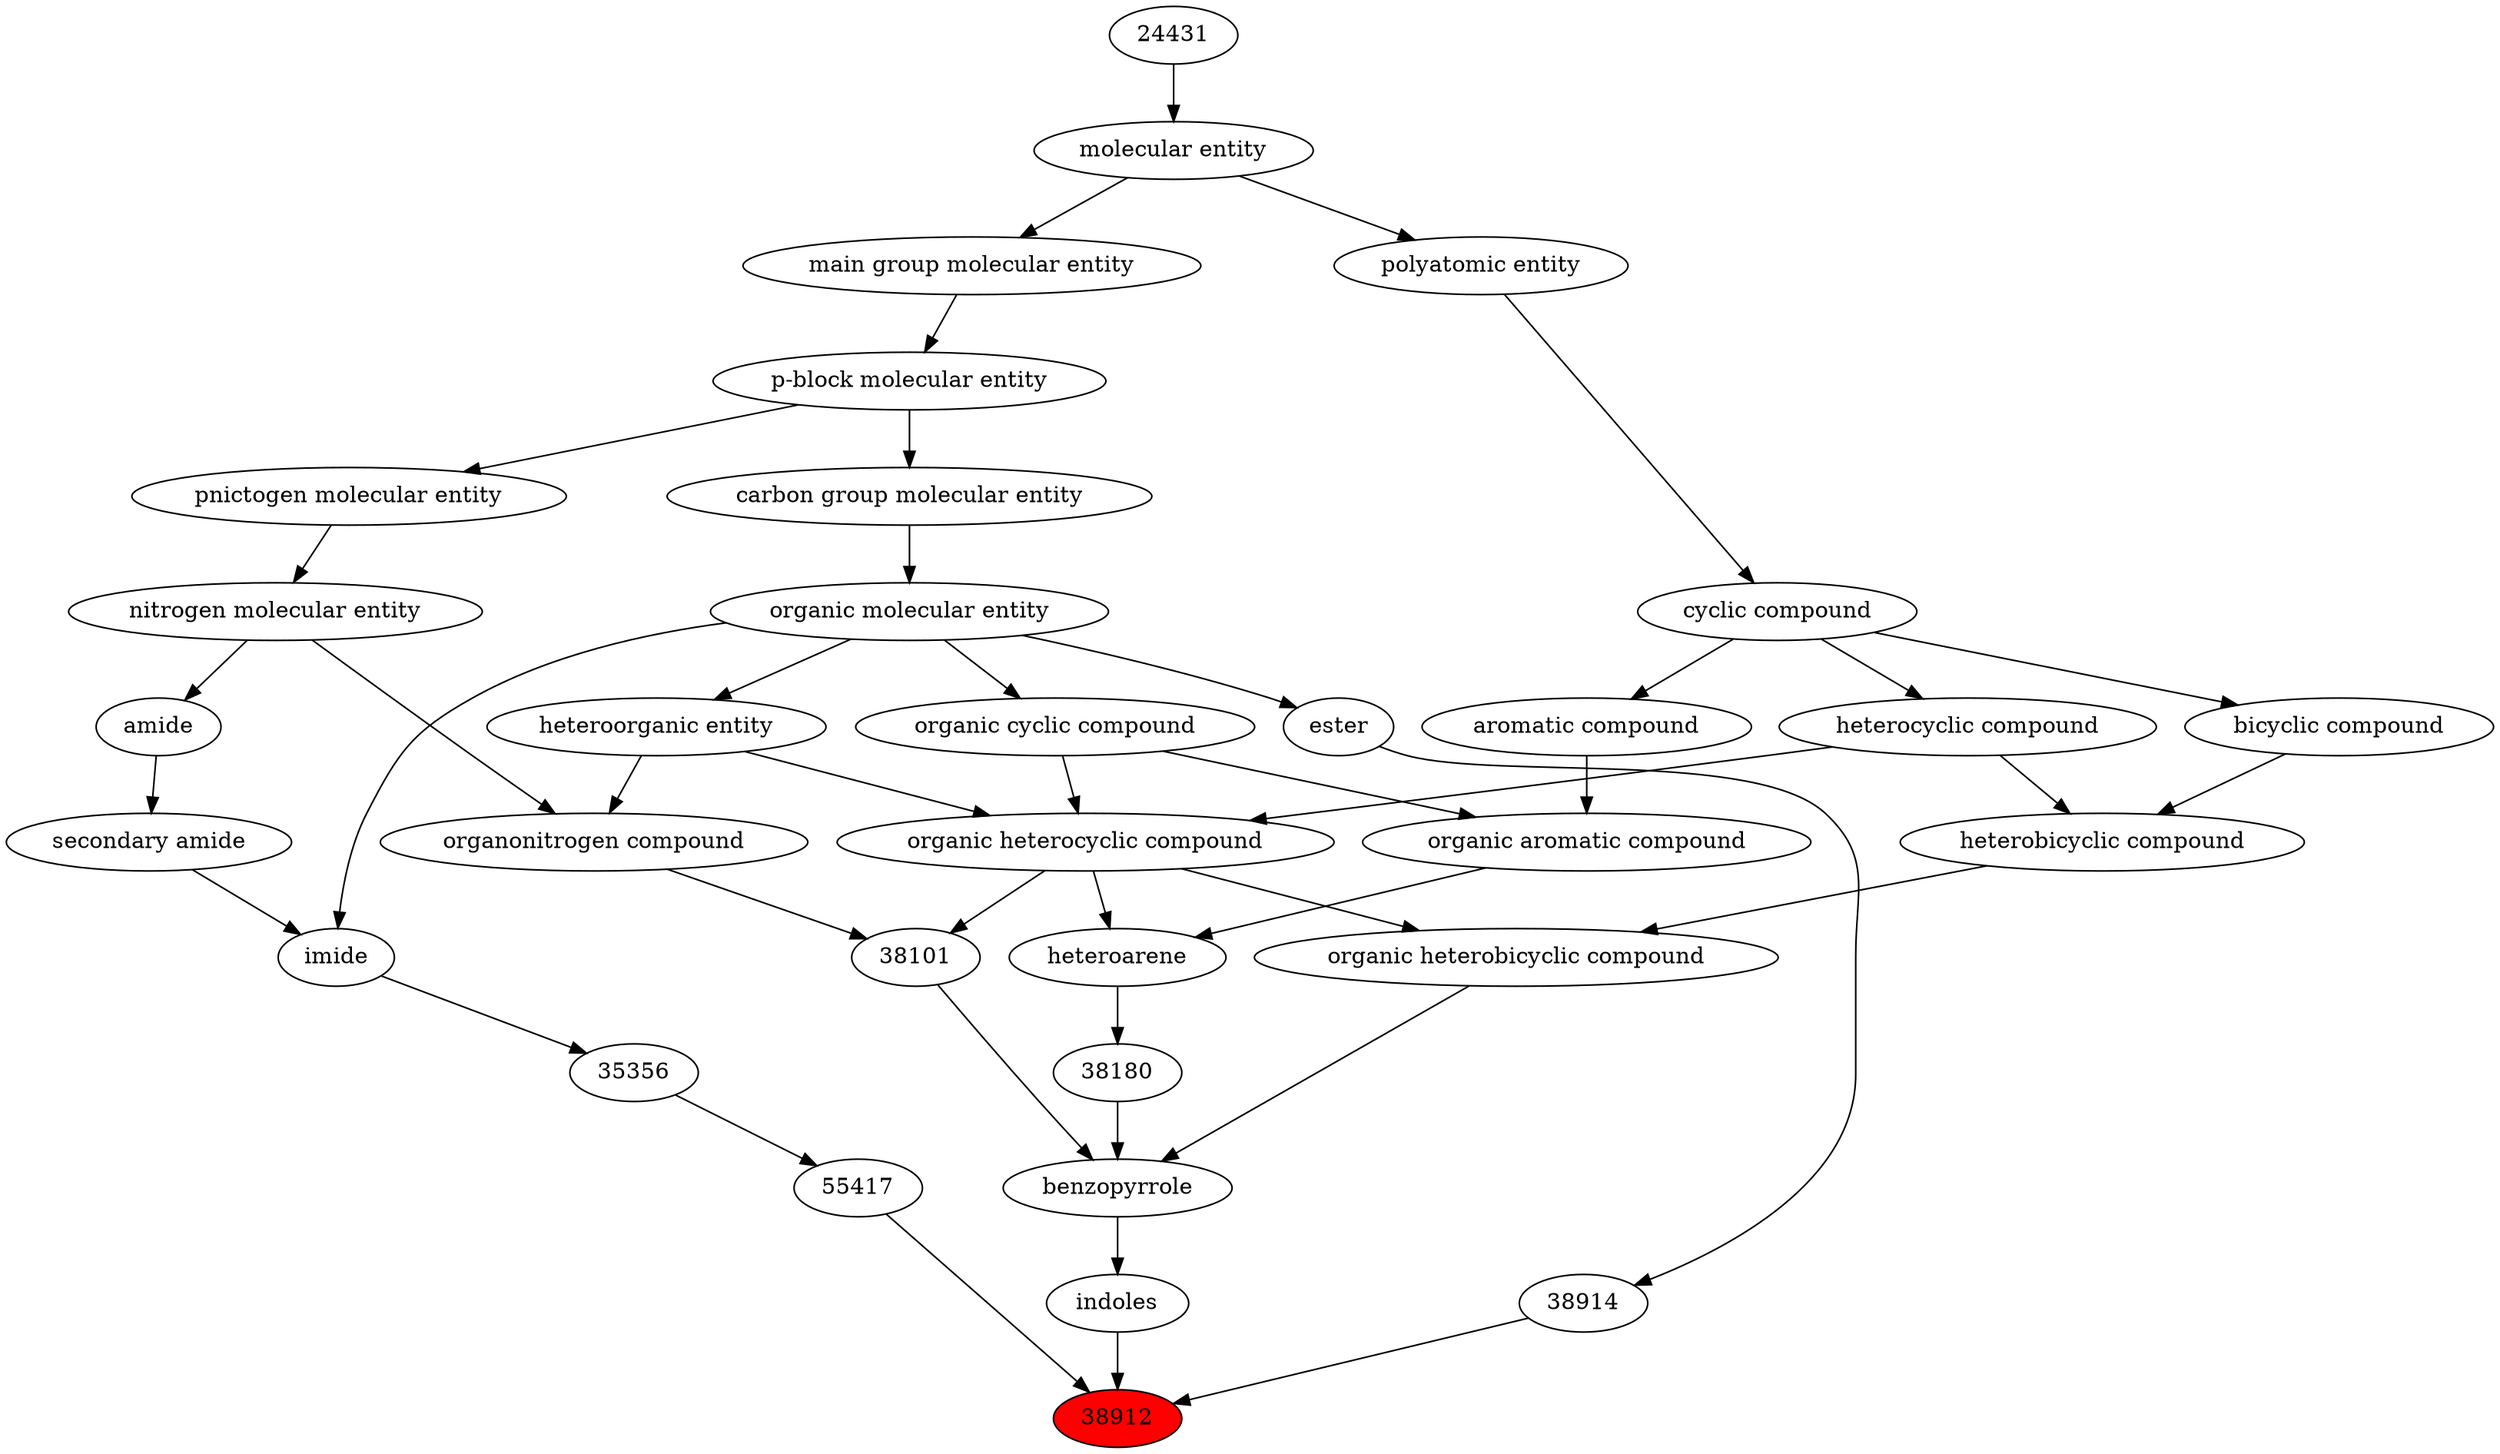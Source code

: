 digraph tree{ 
38912 [label="38912" fillcolor=red style=filled]
38914 -> 38912
24828 -> 38912
55417 -> 38912
38914 [label="38914"]
35701 -> 38914
24828 [label="indoles"]
22728 -> 24828
55417 [label="55417"]
35356 -> 55417
35701 [label="ester"]
50860 -> 35701
22728 [label="benzopyrrole"]
27171 -> 22728
38101 -> 22728
38180 -> 22728
35356 [label="35356"]
24782 -> 35356
50860 [label="organic molecular entity"]
33582 -> 50860
27171 [label="organic heterobicyclic compound"]
33672 -> 27171
24532 -> 27171
38101 [label="38101"]
24532 -> 38101
35352 -> 38101
38180 [label="38180"]
33833 -> 38180
24782 [label="imide"]
33257 -> 24782
50860 -> 24782
33582 [label="carbon group molecular entity"]
33675 -> 33582
33672 [label="heterobicyclic compound"]
33636 -> 33672
5686 -> 33672
24532 [label="organic heterocyclic compound"]
33285 -> 24532
33832 -> 24532
5686 -> 24532
35352 [label="organonitrogen compound"]
51143 -> 35352
33285 -> 35352
33833 [label="heteroarene"]
33659 -> 33833
24532 -> 33833
33257 [label="secondary amide"]
32988 -> 33257
33675 [label="p-block molecular entity"]
33579 -> 33675
33636 [label="bicyclic compound"]
33595 -> 33636
5686 [label="heterocyclic compound"]
33595 -> 5686
33285 [label="heteroorganic entity"]
50860 -> 33285
33832 [label="organic cyclic compound"]
50860 -> 33832
51143 [label="nitrogen molecular entity"]
33302 -> 51143
33659 [label="organic aromatic compound"]
33832 -> 33659
33655 -> 33659
32988 [label="amide"]
51143 -> 32988
33579 [label="main group molecular entity"]
23367 -> 33579
33595 [label="cyclic compound"]
36357 -> 33595
33302 [label="pnictogen molecular entity"]
33675 -> 33302
33655 [label="aromatic compound"]
33595 -> 33655
23367 [label="molecular entity"]
24431 -> 23367
36357 [label="polyatomic entity"]
23367 -> 36357
24431 [label="24431"]
}